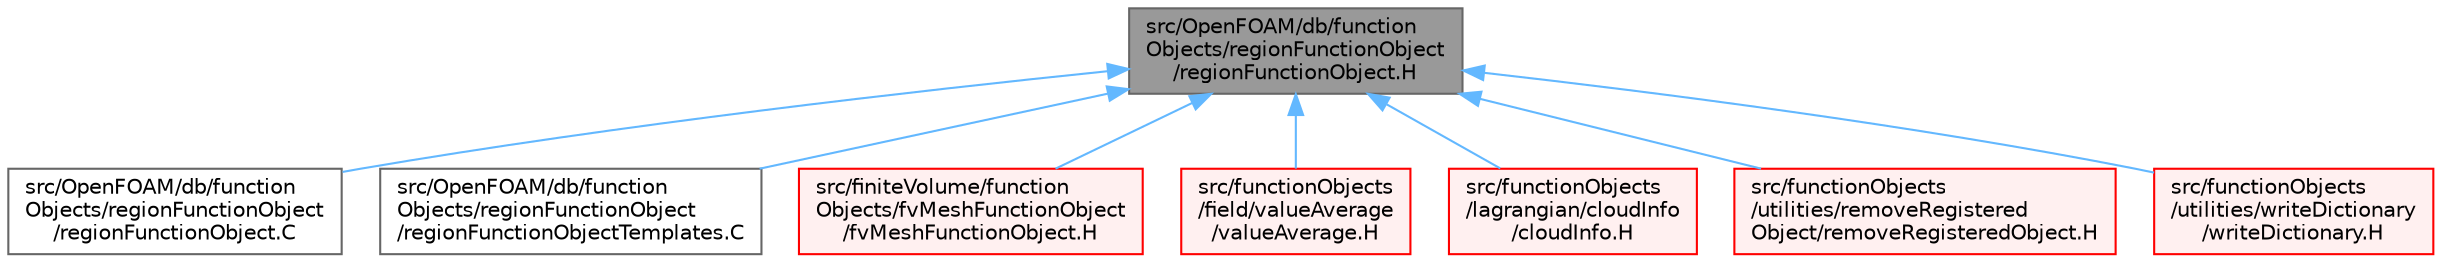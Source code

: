 digraph "src/OpenFOAM/db/functionObjects/regionFunctionObject/regionFunctionObject.H"
{
 // LATEX_PDF_SIZE
  bgcolor="transparent";
  edge [fontname=Helvetica,fontsize=10,labelfontname=Helvetica,labelfontsize=10];
  node [fontname=Helvetica,fontsize=10,shape=box,height=0.2,width=0.4];
  Node1 [id="Node000001",label="src/OpenFOAM/db/function\lObjects/regionFunctionObject\l/regionFunctionObject.H",height=0.2,width=0.4,color="gray40", fillcolor="grey60", style="filled", fontcolor="black",tooltip=" "];
  Node1 -> Node2 [id="edge1_Node000001_Node000002",dir="back",color="steelblue1",style="solid",tooltip=" "];
  Node2 [id="Node000002",label="src/OpenFOAM/db/function\lObjects/regionFunctionObject\l/regionFunctionObject.C",height=0.2,width=0.4,color="grey40", fillcolor="white", style="filled",URL="$regionFunctionObject_8C.html",tooltip=" "];
  Node1 -> Node3 [id="edge2_Node000001_Node000003",dir="back",color="steelblue1",style="solid",tooltip=" "];
  Node3 [id="Node000003",label="src/OpenFOAM/db/function\lObjects/regionFunctionObject\l/regionFunctionObjectTemplates.C",height=0.2,width=0.4,color="grey40", fillcolor="white", style="filled",URL="$regionFunctionObjectTemplates_8C.html",tooltip=" "];
  Node1 -> Node4 [id="edge3_Node000001_Node000004",dir="back",color="steelblue1",style="solid",tooltip=" "];
  Node4 [id="Node000004",label="src/finiteVolume/function\lObjects/fvMeshFunctionObject\l/fvMeshFunctionObject.H",height=0.2,width=0.4,color="red", fillcolor="#FFF0F0", style="filled",URL="$fvMeshFunctionObject_8H.html",tooltip=" "];
  Node1 -> Node250 [id="edge4_Node000001_Node000250",dir="back",color="steelblue1",style="solid",tooltip=" "];
  Node250 [id="Node000250",label="src/functionObjects\l/field/valueAverage\l/valueAverage.H",height=0.2,width=0.4,color="red", fillcolor="#FFF0F0", style="filled",URL="$valueAverage_8H.html",tooltip=" "];
  Node1 -> Node252 [id="edge5_Node000001_Node000252",dir="back",color="steelblue1",style="solid",tooltip=" "];
  Node252 [id="Node000252",label="src/functionObjects\l/lagrangian/cloudInfo\l/cloudInfo.H",height=0.2,width=0.4,color="red", fillcolor="#FFF0F0", style="filled",URL="$cloudInfo_8H.html",tooltip=" "];
  Node1 -> Node254 [id="edge6_Node000001_Node000254",dir="back",color="steelblue1",style="solid",tooltip=" "];
  Node254 [id="Node000254",label="src/functionObjects\l/utilities/removeRegistered\lObject/removeRegisteredObject.H",height=0.2,width=0.4,color="red", fillcolor="#FFF0F0", style="filled",URL="$removeRegisteredObject_8H.html",tooltip=" "];
  Node1 -> Node256 [id="edge7_Node000001_Node000256",dir="back",color="steelblue1",style="solid",tooltip=" "];
  Node256 [id="Node000256",label="src/functionObjects\l/utilities/writeDictionary\l/writeDictionary.H",height=0.2,width=0.4,color="red", fillcolor="#FFF0F0", style="filled",URL="$writeDictionary_8H.html",tooltip=" "];
}
